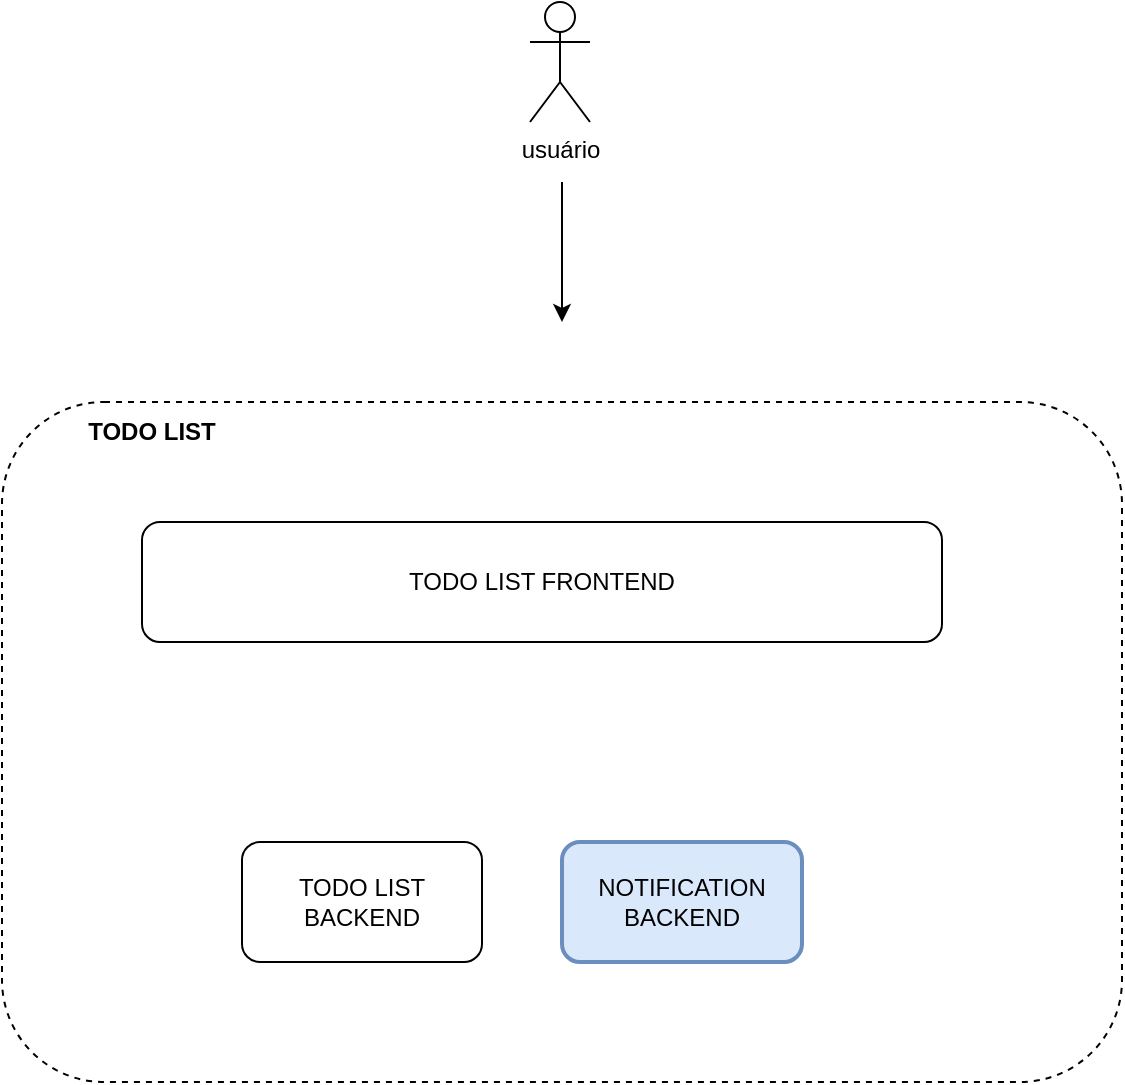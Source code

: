 <mxfile version="23.1.5" type="device" pages="4">
  <diagram name="front vs back" id="sKyXuxmCSUWxeawRDD-X">
    <mxGraphModel dx="1036" dy="614" grid="1" gridSize="10" guides="1" tooltips="1" connect="1" arrows="1" fold="1" page="1" pageScale="1" pageWidth="827" pageHeight="1169" math="0" shadow="0">
      <root>
        <mxCell id="0" />
        <mxCell id="1" parent="0" />
        <mxCell id="qxaIUObmyhRFq3DGt5NI-1" value="" style="rounded=1;whiteSpace=wrap;html=1;dashed=1;" parent="1" vertex="1">
          <mxGeometry x="120" y="230" width="560" height="340" as="geometry" />
        </mxCell>
        <mxCell id="Wq3vFs0fJikRBw7O9RRC-1" value="TODO LIST BACKEND" style="rounded=1;whiteSpace=wrap;html=1;" parent="1" vertex="1">
          <mxGeometry x="240" y="450" width="120" height="60" as="geometry" />
        </mxCell>
        <mxCell id="Wq3vFs0fJikRBw7O9RRC-2" value="TODO LIST FRONTEND" style="rounded=1;whiteSpace=wrap;html=1;" parent="1" vertex="1">
          <mxGeometry x="190" y="290" width="400" height="60" as="geometry" />
        </mxCell>
        <mxCell id="Wq3vFs0fJikRBw7O9RRC-3" value="NOTIFICATION BACKEND" style="rounded=1;whiteSpace=wrap;html=1;strokeWidth=2;fillColor=#dae8fc;strokeColor=#6c8ebf;" parent="1" vertex="1">
          <mxGeometry x="400" y="450" width="120" height="60" as="geometry" />
        </mxCell>
        <mxCell id="qxaIUObmyhRFq3DGt5NI-2" value="TODO LIST" style="text;html=1;align=center;verticalAlign=middle;whiteSpace=wrap;rounded=0;fontStyle=1" parent="1" vertex="1">
          <mxGeometry x="120" y="230" width="150" height="30" as="geometry" />
        </mxCell>
        <mxCell id="qxaIUObmyhRFq3DGt5NI-3" value="usuário" style="shape=umlActor;verticalLabelPosition=bottom;verticalAlign=top;html=1;outlineConnect=0;" parent="1" vertex="1">
          <mxGeometry x="384" y="30" width="30" height="60" as="geometry" />
        </mxCell>
        <mxCell id="qxaIUObmyhRFq3DGt5NI-4" value="" style="endArrow=classic;html=1;rounded=0;" parent="1" edge="1">
          <mxGeometry width="50" height="50" relative="1" as="geometry">
            <mxPoint x="400" y="120" as="sourcePoint" />
            <mxPoint x="400" y="190" as="targetPoint" />
          </mxGeometry>
        </mxCell>
      </root>
    </mxGraphModel>
  </diagram>
  <diagram id="Hm4LMnqkc9hhvL45UX2b" name="casos de uso">
    <mxGraphModel dx="1036" dy="614" grid="1" gridSize="10" guides="1" tooltips="1" connect="1" arrows="1" fold="1" page="1" pageScale="1" pageWidth="827" pageHeight="1169" math="0" shadow="0">
      <root>
        <mxCell id="0" />
        <mxCell id="1" parent="0" />
        <mxCell id="Vhi4tae2k2B3eAQ2X8vf-1" value="Usuário" style="shape=umlActor;verticalLabelPosition=bottom;verticalAlign=top;html=1;outlineConnect=0;" parent="1" vertex="1">
          <mxGeometry x="120" y="180" width="30" height="60" as="geometry" />
        </mxCell>
        <mxCell id="Vhi4tae2k2B3eAQ2X8vf-2" value="assinar uma tarefa" style="ellipse;whiteSpace=wrap;html=1;" parent="1" vertex="1">
          <mxGeometry x="340" y="90" width="120" height="80" as="geometry" />
        </mxCell>
        <mxCell id="Vhi4tae2k2B3eAQ2X8vf-3" value="" style="endArrow=classic;html=1;rounded=0;entryX=0;entryY=0.5;entryDx=0;entryDy=0;" parent="1" target="Vhi4tae2k2B3eAQ2X8vf-8" edge="1">
          <mxGeometry width="50" height="50" relative="1" as="geometry">
            <mxPoint x="190" y="250" as="sourcePoint" />
            <mxPoint x="240" y="150" as="targetPoint" />
          </mxGeometry>
        </mxCell>
        <mxCell id="Vhi4tae2k2B3eAQ2X8vf-5" value="web hook" style="verticalLabelPosition=bottom;aspect=fixed;html=1;shape=mxgraph.salesforce.bots;" parent="1" vertex="1">
          <mxGeometry x="550" y="190" width="60" height="57" as="geometry" />
        </mxCell>
        <mxCell id="Vhi4tae2k2B3eAQ2X8vf-6" value="notificar tarefa concluída" style="ellipse;whiteSpace=wrap;html=1;" parent="1" vertex="1">
          <mxGeometry x="320" y="178.5" width="120" height="80" as="geometry" />
        </mxCell>
        <mxCell id="Vhi4tae2k2B3eAQ2X8vf-7" value="" style="endArrow=classic;html=1;rounded=0;entryX=1;entryY=0.5;entryDx=0;entryDy=0;" parent="1" target="Vhi4tae2k2B3eAQ2X8vf-6" edge="1">
          <mxGeometry width="50" height="50" relative="1" as="geometry">
            <mxPoint x="530" y="230" as="sourcePoint" />
            <mxPoint x="440" y="300" as="targetPoint" />
          </mxGeometry>
        </mxCell>
        <mxCell id="Vhi4tae2k2B3eAQ2X8vf-8" value="ler a notificação&amp;nbsp;&lt;br&gt;( sininho )" style="ellipse;whiteSpace=wrap;html=1;" parent="1" vertex="1">
          <mxGeometry x="320" y="290" width="120" height="80" as="geometry" />
        </mxCell>
        <mxCell id="Vhi4tae2k2B3eAQ2X8vf-10" value="" style="endArrow=classic;html=1;rounded=0;entryX=0;entryY=0.5;entryDx=0;entryDy=0;" parent="1" target="Vhi4tae2k2B3eAQ2X8vf-2" edge="1">
          <mxGeometry width="50" height="50" relative="1" as="geometry">
            <mxPoint x="180" y="190" as="sourcePoint" />
            <mxPoint x="310" y="280" as="targetPoint" />
          </mxGeometry>
        </mxCell>
        <mxCell id="kdbH4ex9s2nciD13BeSc-1" value="desassinar uma tarefa" style="ellipse;whiteSpace=wrap;html=1;" parent="1" vertex="1">
          <mxGeometry x="210" y="20" width="120" height="80" as="geometry" />
        </mxCell>
        <mxCell id="kdbH4ex9s2nciD13BeSc-2" value="" style="endArrow=classic;html=1;rounded=0;entryX=0;entryY=1;entryDx=0;entryDy=0;" parent="1" target="kdbH4ex9s2nciD13BeSc-1" edge="1">
          <mxGeometry width="50" height="50" relative="1" as="geometry">
            <mxPoint x="160" y="170" as="sourcePoint" />
            <mxPoint x="330" y="120" as="targetPoint" />
          </mxGeometry>
        </mxCell>
        <mxCell id="kdbH4ex9s2nciD13BeSc-3" value="buscar tarefas por descrição ou nome do usuário" style="ellipse;whiteSpace=wrap;html=1;" parent="1" vertex="1">
          <mxGeometry x="510" y="10" width="120" height="80" as="geometry" />
        </mxCell>
        <mxCell id="kdbH4ex9s2nciD13BeSc-4" value="" style="endArrow=classic;html=1;rounded=0;entryX=0;entryY=0.5;entryDx=0;entryDy=0;exitX=0.5;exitY=0;exitDx=0;exitDy=0;" parent="1" source="Vhi4tae2k2B3eAQ2X8vf-2" target="kdbH4ex9s2nciD13BeSc-3" edge="1">
          <mxGeometry width="50" height="50" relative="1" as="geometry">
            <mxPoint x="170" y="178.5" as="sourcePoint" />
            <mxPoint x="330" y="118.5" as="targetPoint" />
          </mxGeometry>
        </mxCell>
      </root>
    </mxGraphModel>
  </diagram>
  <diagram id="zVwMb42dfZOYS3oDeDVE" name="exemplo">
    <mxGraphModel dx="1036" dy="614" grid="1" gridSize="10" guides="1" tooltips="1" connect="1" arrows="1" fold="1" page="1" pageScale="1" pageWidth="827" pageHeight="1169" math="0" shadow="0">
      <root>
        <mxCell id="0" />
        <mxCell id="1" parent="0" />
        <mxCell id="SJBdJWDegmTQ2T9RSjzf-2" value="dev" style="shape=umlActor;verticalLabelPosition=bottom;verticalAlign=top;html=1;outlineConnect=0;" parent="1" vertex="1">
          <mxGeometry x="70" y="70" width="30" height="60" as="geometry" />
        </mxCell>
        <mxCell id="SJBdJWDegmTQ2T9RSjzf-3" value="criar o app todo list" style="rounded=1;whiteSpace=wrap;html=1;" parent="1" vertex="1">
          <mxGeometry x="190" y="80" width="120" height="60" as="geometry" />
        </mxCell>
        <mxCell id="SJBdJWDegmTQ2T9RSjzf-4" value="criar o repo" style="rounded=1;whiteSpace=wrap;html=1;" parent="1" vertex="1">
          <mxGeometry x="430" y="80" width="120" height="60" as="geometry" />
        </mxCell>
        <mxCell id="SJBdJWDegmTQ2T9RSjzf-5" value="criar estrutura" style="rounded=1;whiteSpace=wrap;html=1;" parent="1" vertex="1">
          <mxGeometry x="430" y="160" width="120" height="60" as="geometry" />
        </mxCell>
        <mxCell id="SJBdJWDegmTQ2T9RSjzf-6" value="criar CRUD" style="rounded=1;whiteSpace=wrap;html=1;" parent="1" vertex="1">
          <mxGeometry x="430" y="240" width="120" height="60" as="geometry" />
        </mxCell>
        <mxCell id="SJBdJWDegmTQ2T9RSjzf-7" value="" style="shape=curlyBracket;whiteSpace=wrap;html=1;rounded=1;labelPosition=left;verticalLabelPosition=middle;align=right;verticalAlign=middle;" parent="1" vertex="1">
          <mxGeometry x="394" y="60" width="20" height="320" as="geometry" />
        </mxCell>
        <mxCell id="SJBdJWDegmTQ2T9RSjzf-8" value="" style="endArrow=classic;html=1;rounded=0;exitX=1;exitY=0.5;exitDx=0;exitDy=0;" parent="1" source="SJBdJWDegmTQ2T9RSjzf-3" edge="1">
          <mxGeometry width="50" height="50" relative="1" as="geometry">
            <mxPoint x="390" y="350" as="sourcePoint" />
            <mxPoint x="380" y="190" as="targetPoint" />
          </mxGeometry>
        </mxCell>
        <mxCell id="SJBdJWDegmTQ2T9RSjzf-9" value="Criar a infra" style="rounded=1;whiteSpace=wrap;html=1;strokeWidth=2;" parent="1" vertex="1">
          <mxGeometry x="430" y="320" width="120" height="60" as="geometry" />
        </mxCell>
        <mxCell id="SJBdJWDegmTQ2T9RSjzf-10" value="cara de infra" style="shape=umlActor;verticalLabelPosition=bottom;verticalAlign=top;html=1;outlineConnect=0;" parent="1" vertex="1">
          <mxGeometry x="70" y="460" width="30" height="60" as="geometry" />
        </mxCell>
        <mxCell id="SJBdJWDegmTQ2T9RSjzf-11" value="criar infra" style="rounded=1;whiteSpace=wrap;html=1;strokeWidth=2;" parent="1" vertex="1">
          <mxGeometry x="180" y="480" width="120" height="60" as="geometry" />
        </mxCell>
        <mxCell id="SJBdJWDegmTQ2T9RSjzf-12" value="criar o manifesto" style="rounded=1;whiteSpace=wrap;html=1;" parent="1" vertex="1">
          <mxGeometry x="420" y="480" width="120" height="60" as="geometry" />
        </mxCell>
        <mxCell id="SJBdJWDegmTQ2T9RSjzf-13" value="criar a trigger" style="rounded=1;whiteSpace=wrap;html=1;" parent="1" vertex="1">
          <mxGeometry x="420" y="560" width="120" height="60" as="geometry" />
        </mxCell>
        <mxCell id="SJBdJWDegmTQ2T9RSjzf-14" value="integrar com o sonar" style="rounded=1;whiteSpace=wrap;html=1;" parent="1" vertex="1">
          <mxGeometry x="420" y="640" width="120" height="60" as="geometry" />
        </mxCell>
        <mxCell id="SJBdJWDegmTQ2T9RSjzf-15" value="" style="shape=curlyBracket;whiteSpace=wrap;html=1;rounded=1;labelPosition=left;verticalLabelPosition=middle;align=right;verticalAlign=middle;" parent="1" vertex="1">
          <mxGeometry x="384" y="460" width="20" height="260" as="geometry" />
        </mxCell>
        <mxCell id="SJBdJWDegmTQ2T9RSjzf-16" value="" style="endArrow=classic;html=1;rounded=0;exitX=1;exitY=0.5;exitDx=0;exitDy=0;" parent="1" source="SJBdJWDegmTQ2T9RSjzf-11" edge="1">
          <mxGeometry width="50" height="50" relative="1" as="geometry">
            <mxPoint x="380" y="750" as="sourcePoint" />
            <mxPoint x="370" y="590" as="targetPoint" />
          </mxGeometry>
        </mxCell>
        <mxCell id="SJBdJWDegmTQ2T9RSjzf-17" value="" style="endArrow=classic;html=1;rounded=0;exitX=0.5;exitY=0;exitDx=0;exitDy=0;entryX=1;entryY=0.5;entryDx=0;entryDy=0;curved=1;" parent="1" source="SJBdJWDegmTQ2T9RSjzf-11" target="SJBdJWDegmTQ2T9RSjzf-9" edge="1">
          <mxGeometry width="50" height="50" relative="1" as="geometry">
            <mxPoint x="390" y="450" as="sourcePoint" />
            <mxPoint x="440" y="400" as="targetPoint" />
            <Array as="points">
              <mxPoint x="360" y="430" />
              <mxPoint x="770" y="440" />
              <mxPoint x="750" y="360" />
            </Array>
          </mxGeometry>
        </mxCell>
        <mxCell id="0iKK4YPpTcSWep3jcRrq-1" value="subscribe" style="edgeLabel;html=1;align=center;verticalAlign=middle;resizable=0;points=[];" parent="SJBdJWDegmTQ2T9RSjzf-17" vertex="1" connectable="0">
          <mxGeometry x="0.789" relative="1" as="geometry">
            <mxPoint as="offset" />
          </mxGeometry>
        </mxCell>
      </root>
    </mxGraphModel>
  </diagram>
  <diagram id="kTAftA4qCld7KKDfHSYB" name="sequencia">
    <mxGraphModel dx="1863" dy="614" grid="1" gridSize="10" guides="1" tooltips="1" connect="1" arrows="1" fold="1" page="1" pageScale="1" pageWidth="827" pageHeight="1169" math="0" shadow="0">
      <root>
        <mxCell id="0" />
        <mxCell id="1" parent="0" />
        <mxCell id="1KCAZi1ek57A0RB_pCkq-1" value="FRONT" style="shape=umlLifeline;perimeter=lifelinePerimeter;whiteSpace=wrap;html=1;container=0;dropTarget=0;collapsible=0;recursiveResize=0;outlineConnect=0;portConstraint=eastwest;newEdgeStyle={&quot;edgeStyle&quot;:&quot;elbowEdgeStyle&quot;,&quot;elbow&quot;:&quot;vertical&quot;,&quot;curved&quot;:0,&quot;rounded&quot;:0};" parent="1" vertex="1">
          <mxGeometry x="210" y="120" width="100" height="680" as="geometry" />
        </mxCell>
        <mxCell id="1KCAZi1ek57A0RB_pCkq-2" value="" style="html=1;points=[];perimeter=orthogonalPerimeter;outlineConnect=0;targetShapes=umlLifeline;portConstraint=eastwest;newEdgeStyle={&quot;edgeStyle&quot;:&quot;elbowEdgeStyle&quot;,&quot;elbow&quot;:&quot;vertical&quot;,&quot;curved&quot;:0,&quot;rounded&quot;:0};" parent="1KCAZi1ek57A0RB_pCkq-1" vertex="1">
          <mxGeometry x="45" y="70" width="10" height="610" as="geometry" />
        </mxCell>
        <mxCell id="1KCAZi1ek57A0RB_pCkq-3" value="assinar" style="html=1;verticalAlign=bottom;startArrow=oval;endArrow=block;startSize=8;edgeStyle=elbowEdgeStyle;elbow=vertical;curved=0;rounded=0;" parent="1KCAZi1ek57A0RB_pCkq-1" target="1KCAZi1ek57A0RB_pCkq-2" edge="1">
          <mxGeometry relative="1" as="geometry">
            <mxPoint x="-80" y="70" as="sourcePoint" />
          </mxGeometry>
        </mxCell>
        <mxCell id="1KCAZi1ek57A0RB_pCkq-4" value="TODO LIST" style="shape=umlLifeline;perimeter=lifelinePerimeter;whiteSpace=wrap;html=1;container=0;dropTarget=0;collapsible=0;recursiveResize=0;outlineConnect=0;portConstraint=eastwest;newEdgeStyle={&quot;edgeStyle&quot;:&quot;elbowEdgeStyle&quot;,&quot;elbow&quot;:&quot;vertical&quot;,&quot;curved&quot;:0,&quot;rounded&quot;:0};fillColor=#dae8fc;strokeColor=#6c8ebf;" parent="1" vertex="1">
          <mxGeometry x="390" y="120" width="100" height="680" as="geometry" />
        </mxCell>
        <mxCell id="1KCAZi1ek57A0RB_pCkq-5" value="" style="html=1;points=[];perimeter=orthogonalPerimeter;outlineConnect=0;targetShapes=umlLifeline;portConstraint=eastwest;newEdgeStyle={&quot;edgeStyle&quot;:&quot;elbowEdgeStyle&quot;,&quot;elbow&quot;:&quot;vertical&quot;,&quot;curved&quot;:0,&quot;rounded&quot;:0};fillColor=#dae8fc;strokeColor=#6c8ebf;" parent="1KCAZi1ek57A0RB_pCkq-4" vertex="1">
          <mxGeometry x="45" y="80" width="10" height="600" as="geometry" />
        </mxCell>
        <mxCell id="1KCAZi1ek57A0RB_pCkq-6" value="pesquisa de tarefas" style="html=1;verticalAlign=bottom;endArrow=block;edgeStyle=elbowEdgeStyle;elbow=vertical;curved=0;rounded=0;" parent="1" source="1KCAZi1ek57A0RB_pCkq-2" target="1KCAZi1ek57A0RB_pCkq-5" edge="1">
          <mxGeometry relative="1" as="geometry">
            <mxPoint x="365" y="210" as="sourcePoint" />
            <Array as="points">
              <mxPoint x="350" y="200" />
            </Array>
          </mxGeometry>
        </mxCell>
        <mxCell id="1KCAZi1ek57A0RB_pCkq-9" value="NOTIFICATION" style="shape=umlLifeline;perimeter=lifelinePerimeter;whiteSpace=wrap;html=1;container=0;dropTarget=0;collapsible=0;recursiveResize=0;outlineConnect=0;portConstraint=eastwest;newEdgeStyle={&quot;edgeStyle&quot;:&quot;elbowEdgeStyle&quot;,&quot;elbow&quot;:&quot;vertical&quot;,&quot;curved&quot;:0,&quot;rounded&quot;:0};" parent="1" vertex="1">
          <mxGeometry x="550" y="120" width="100" height="680" as="geometry" />
        </mxCell>
        <mxCell id="1KCAZi1ek57A0RB_pCkq-10" value="" style="html=1;points=[];perimeter=orthogonalPerimeter;outlineConnect=0;targetShapes=umlLifeline;portConstraint=eastwest;newEdgeStyle={&quot;edgeStyle&quot;:&quot;elbowEdgeStyle&quot;,&quot;elbow&quot;:&quot;vertical&quot;,&quot;curved&quot;:0,&quot;rounded&quot;:0};" parent="1KCAZi1ek57A0RB_pCkq-9" vertex="1">
          <mxGeometry x="45" y="80" width="10" height="600" as="geometry" />
        </mxCell>
        <mxCell id="1KCAZi1ek57A0RB_pCkq-11" value="dev" style="shape=umlActor;verticalLabelPosition=bottom;verticalAlign=top;html=1;outlineConnect=0;" parent="1" vertex="1">
          <mxGeometry x="80" y="150" width="30" height="60" as="geometry" />
        </mxCell>
        <mxCell id="1KCAZi1ek57A0RB_pCkq-12" value="" style="endArrow=none;html=1;rounded=0;startArrow=classic;startFill=1;endFill=0;" parent="1" target="1KCAZi1ek57A0RB_pCkq-5" edge="1">
          <mxGeometry width="50" height="50" relative="1" as="geometry">
            <mxPoint x="265" y="239" as="sourcePoint" />
            <mxPoint x="430" y="239" as="targetPoint" />
          </mxGeometry>
        </mxCell>
        <mxCell id="1KCAZi1ek57A0RB_pCkq-13" value="lista de tarefas" style="edgeLabel;html=1;align=center;verticalAlign=middle;resizable=0;points=[];" parent="1KCAZi1ek57A0RB_pCkq-12" vertex="1" connectable="0">
          <mxGeometry x="0.041" y="-2" relative="1" as="geometry">
            <mxPoint y="-11" as="offset" />
          </mxGeometry>
        </mxCell>
        <mxCell id="1KCAZi1ek57A0RB_pCkq-20" style="edgeStyle=elbowEdgeStyle;rounded=0;orthogonalLoop=1;jettySize=auto;html=1;elbow=horizontal;curved=0;strokeWidth=1;strokeColor=#000000;" parent="1" edge="1">
          <mxGeometry relative="1" as="geometry">
            <Array as="points">
              <mxPoint x="500.5" y="360" />
            </Array>
            <mxPoint x="595.5" y="360" as="sourcePoint" />
            <mxPoint x="450" y="360" as="targetPoint" />
          </mxGeometry>
        </mxCell>
        <mxCell id="1KCAZi1ek57A0RB_pCkq-21" value="informa webhook" style="edgeLabel;html=1;align=center;verticalAlign=middle;resizable=0;points=[];" parent="1KCAZi1ek57A0RB_pCkq-20" vertex="1" connectable="0">
          <mxGeometry x="-0.156" y="1" relative="1" as="geometry">
            <mxPoint x="-11" y="-10" as="offset" />
          </mxGeometry>
        </mxCell>
        <mxCell id="1KCAZi1ek57A0RB_pCkq-28" value="assinar uma tarefa" style="html=1;verticalAlign=bottom;endArrow=block;edgeStyle=elbowEdgeStyle;elbow=vertical;curved=0;rounded=0;" parent="1" edge="1">
          <mxGeometry x="-0.697" relative="1" as="geometry">
            <mxPoint x="270" y="301" as="sourcePoint" />
            <Array as="points">
              <mxPoint x="355" y="301" />
            </Array>
            <mxPoint x="599.5" y="301" as="targetPoint" />
            <mxPoint as="offset" />
          </mxGeometry>
        </mxCell>
        <mxCell id="1KCAZi1ek57A0RB_pCkq-29" value="" style="endArrow=none;dashed=1;html=1;dashPattern=1 3;strokeWidth=2;rounded=0;" parent="1" edge="1">
          <mxGeometry width="50" height="50" relative="1" as="geometry">
            <mxPoint x="70" y="430" as="sourcePoint" />
            <mxPoint x="730" y="430" as="targetPoint" />
          </mxGeometry>
        </mxCell>
        <mxCell id="1KCAZi1ek57A0RB_pCkq-30" value="cara de infra concluiu sua&amp;nbsp;tarefa" style="ellipse;whiteSpace=wrap;html=1;" parent="1" vertex="1">
          <mxGeometry x="-50" y="460" width="120" height="80" as="geometry" />
        </mxCell>
        <mxCell id="1KCAZi1ek57A0RB_pCkq-31" value="cara de infra" style="shape=umlActor;verticalLabelPosition=bottom;verticalAlign=top;html=1;outlineConnect=0;" parent="1" vertex="1">
          <mxGeometry x="90" y="460" width="30" height="60" as="geometry" />
        </mxCell>
        <mxCell id="1KCAZi1ek57A0RB_pCkq-32" value="concluir" style="html=1;verticalAlign=bottom;startArrow=oval;endArrow=block;startSize=8;edgeStyle=elbowEdgeStyle;elbow=vertical;curved=0;rounded=0;" parent="1" edge="1">
          <mxGeometry relative="1" as="geometry">
            <mxPoint x="150" y="499.5" as="sourcePoint" />
            <mxPoint x="250" y="500" as="targetPoint" />
          </mxGeometry>
        </mxCell>
        <mxCell id="1KCAZi1ek57A0RB_pCkq-33" value="concluir" style="html=1;verticalAlign=bottom;startArrow=none;endArrow=block;startSize=8;edgeStyle=elbowEdgeStyle;elbow=vertical;curved=0;rounded=0;startFill=0;" parent="1" edge="1">
          <mxGeometry relative="1" as="geometry">
            <mxPoint x="300" y="499.5" as="sourcePoint" />
            <mxPoint x="400" y="500" as="targetPoint" />
          </mxGeometry>
        </mxCell>
        <mxCell id="1KCAZi1ek57A0RB_pCkq-34" value="enviar solicitação &lt;br&gt;ao webhook" style="html=1;verticalAlign=bottom;startArrow=none;endArrow=block;startSize=8;edgeStyle=elbowEdgeStyle;elbow=vertical;curved=0;rounded=0;startFill=0;strokeWidth=1;strokeColor=#000000;" parent="1" edge="1">
          <mxGeometry relative="1" as="geometry">
            <mxPoint x="470" y="499.5" as="sourcePoint" />
            <mxPoint x="570" y="500" as="targetPoint" />
          </mxGeometry>
        </mxCell>
        <mxCell id="1KCAZi1ek57A0RB_pCkq-35" value="" style="endArrow=classic;html=1;rounded=0;jumpStyle=arc;" parent="1" edge="1" source="1KCAZi1ek57A0RB_pCkq-9">
          <mxGeometry width="50" height="50" relative="1" as="geometry">
            <mxPoint x="270" y="340" as="sourcePoint" />
            <mxPoint x="450" y="540" as="targetPoint" />
          </mxGeometry>
        </mxCell>
        <mxCell id="f7z8GOE6RqbyQr7oiHUy-5" value="finaliza a subtarefa&lt;br&gt;do dev" style="edgeLabel;html=1;align=center;verticalAlign=middle;resizable=0;points=[];" parent="1KCAZi1ek57A0RB_pCkq-35" vertex="1" connectable="0">
          <mxGeometry x="0.077" y="5" relative="1" as="geometry">
            <mxPoint x="5" y="-19" as="offset" />
          </mxGeometry>
        </mxCell>
        <mxCell id="f7z8GOE6RqbyQr7oiHUy-3" value="assinou a tarefa do cara de infra" style="ellipse;whiteSpace=wrap;html=1;" parent="1" vertex="1">
          <mxGeometry x="-50" y="150" width="120" height="80" as="geometry" />
        </mxCell>
        <mxCell id="f7z8GOE6RqbyQr7oiHUy-6" value="dev" style="shape=umlActor;verticalLabelPosition=bottom;verticalAlign=top;html=1;outlineConnect=0;" parent="1" vertex="1">
          <mxGeometry x="90" y="640" width="30" height="60" as="geometry" />
        </mxCell>
        <mxCell id="f7z8GOE6RqbyQr7oiHUy-7" value="" style="endArrow=classic;html=1;rounded=0;jumpStyle=arc;" parent="1" edge="1" source="1KCAZi1ek57A0RB_pCkq-9">
          <mxGeometry width="50" height="50" relative="1" as="geometry">
            <mxPoint x="414" y="620" as="sourcePoint" />
            <mxPoint x="264" y="620" as="targetPoint" />
          </mxGeometry>
        </mxCell>
        <mxCell id="f7z8GOE6RqbyQr7oiHUy-9" value="notifica o dev" style="edgeLabel;html=1;align=center;verticalAlign=middle;resizable=0;points=[];" parent="f7z8GOE6RqbyQr7oiHUy-7" vertex="1" connectable="0">
          <mxGeometry x="0.077" y="5" relative="1" as="geometry">
            <mxPoint x="102" y="-13" as="offset" />
          </mxGeometry>
        </mxCell>
        <mxCell id="f7z8GOE6RqbyQr7oiHUy-11" value="" style="endArrow=classic;html=1;rounded=0;jumpStyle=arc;" parent="1" edge="1">
          <mxGeometry width="50" height="50" relative="1" as="geometry">
            <mxPoint x="250" y="670" as="sourcePoint" />
            <mxPoint x="154" y="669.5" as="targetPoint" />
          </mxGeometry>
        </mxCell>
        <mxCell id="f7z8GOE6RqbyQr7oiHUy-12" value="notifica o dev" style="edgeLabel;html=1;align=center;verticalAlign=middle;resizable=0;points=[];" parent="f7z8GOE6RqbyQr7oiHUy-11" vertex="1" connectable="0">
          <mxGeometry x="0.077" y="5" relative="1" as="geometry">
            <mxPoint x="12" y="-15" as="offset" />
          </mxGeometry>
        </mxCell>
      </root>
    </mxGraphModel>
  </diagram>
</mxfile>
